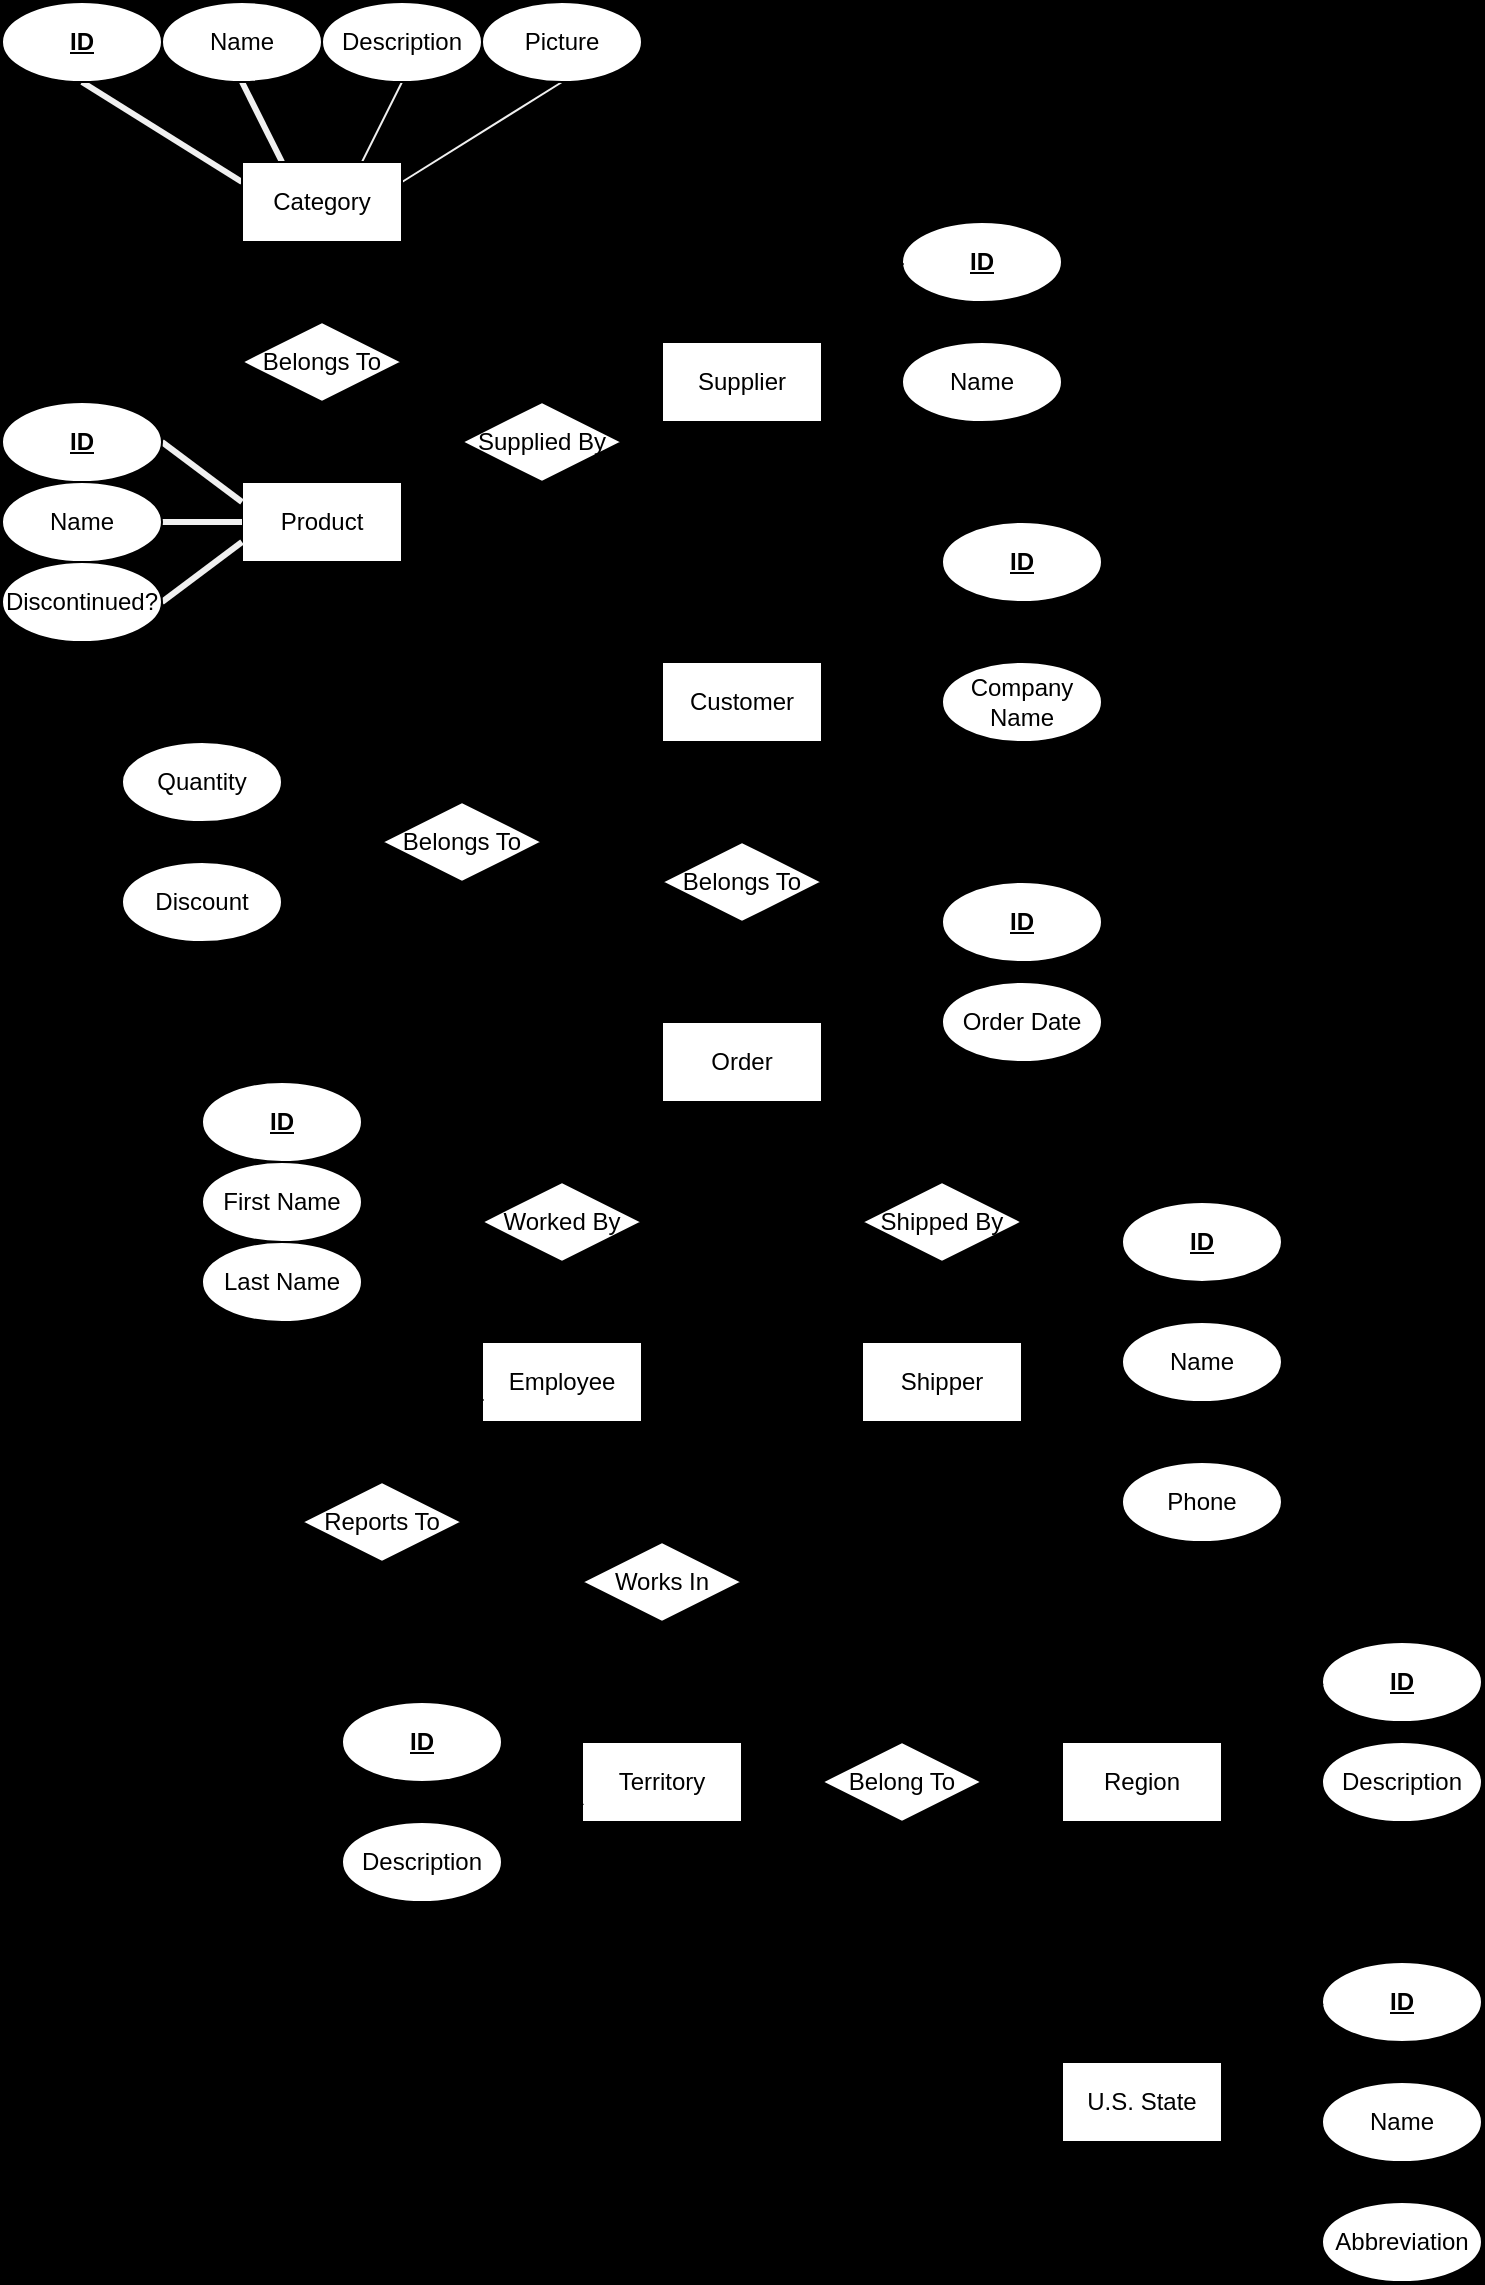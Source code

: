 <mxfile>
    <diagram id="SIc_my327JXkKtdNBkHx" name="Page-1">
        <mxGraphModel dx="1469" dy="1956" grid="1" gridSize="10" guides="1" tooltips="1" connect="1" arrows="1" fold="1" page="0" pageScale="1" pageWidth="850" pageHeight="1100" background="#000000" math="0" shadow="0">
            <root>
                <mxCell id="0"/>
                <mxCell id="1" parent="0"/>
                <mxCell id="142" style="edgeStyle=none;rounded=0;orthogonalLoop=1;jettySize=auto;html=1;exitX=0.5;exitY=1;exitDx=0;exitDy=0;entryX=0.5;entryY=0;entryDx=0;entryDy=0;endArrow=none;endFill=0;strokeWidth=1;" parent="1" source="72" target="141" edge="1">
                    <mxGeometry relative="1" as="geometry"/>
                </mxCell>
                <mxCell id="231" style="edgeStyle=none;rounded=0;orthogonalLoop=1;jettySize=auto;html=1;exitX=1;exitY=0.5;exitDx=0;exitDy=0;entryX=0;entryY=0.5;entryDx=0;entryDy=0;endArrow=classic;endFill=1;strokeWidth=1;" parent="1" source="72" target="230" edge="1">
                    <mxGeometry relative="1" as="geometry"/>
                </mxCell>
                <mxCell id="72" value="Product" style="rounded=0;whiteSpace=wrap;html=1;" parent="1" vertex="1">
                    <mxGeometry x="-480" y="-760" width="80" height="40" as="geometry"/>
                </mxCell>
                <mxCell id="84" style="edgeStyle=none;rounded=0;orthogonalLoop=1;jettySize=auto;html=1;exitX=1;exitY=0.5;exitDx=0;exitDy=0;entryX=0;entryY=0.25;entryDx=0;entryDy=0;startArrow=none;startFill=0;endArrow=none;endFill=0;strokeColor=#f0f0f0;strokeWidth=3;" parent="1" source="79" target="72" edge="1">
                    <mxGeometry relative="1" as="geometry"/>
                </mxCell>
                <mxCell id="79" value="&lt;u&gt;&lt;b&gt;ID&lt;/b&gt;&lt;/u&gt;" style="ellipse;whiteSpace=wrap;html=1;" parent="1" vertex="1">
                    <mxGeometry x="-600" y="-800" width="80" height="40" as="geometry"/>
                </mxCell>
                <mxCell id="83" style="edgeStyle=none;rounded=0;orthogonalLoop=1;jettySize=auto;html=1;exitX=1;exitY=0.5;exitDx=0;exitDy=0;entryX=0;entryY=0.75;entryDx=0;entryDy=0;startArrow=none;startFill=0;endArrow=none;endFill=0;strokeColor=#f0f0f0;strokeWidth=3;" parent="1" source="80" target="72" edge="1">
                    <mxGeometry relative="1" as="geometry"/>
                </mxCell>
                <mxCell id="80" value="Discontinued?" style="ellipse;whiteSpace=wrap;html=1;" parent="1" vertex="1">
                    <mxGeometry x="-600" y="-720" width="80" height="40" as="geometry"/>
                </mxCell>
                <mxCell id="82" style="edgeStyle=none;rounded=0;orthogonalLoop=1;jettySize=auto;html=1;exitX=1;exitY=0.5;exitDx=0;exitDy=0;entryX=0;entryY=0.5;entryDx=0;entryDy=0;startArrow=none;startFill=0;endArrow=none;endFill=0;strokeColor=#f0f0f0;strokeWidth=3;" parent="1" source="81" target="72" edge="1">
                    <mxGeometry relative="1" as="geometry"/>
                </mxCell>
                <mxCell id="81" value="Name" style="ellipse;whiteSpace=wrap;html=1;" parent="1" vertex="1">
                    <mxGeometry x="-600" y="-760" width="80" height="40" as="geometry"/>
                </mxCell>
                <mxCell id="115" value="" style="edgeStyle=orthogonalEdgeStyle;rounded=0;orthogonalLoop=1;jettySize=auto;html=1;endArrow=none;endFill=0;startArrow=classic;startFill=1;" parent="1" source="93" target="72" edge="1">
                    <mxGeometry relative="1" as="geometry"/>
                </mxCell>
                <mxCell id="116" value="" style="edgeStyle=orthogonalEdgeStyle;rounded=0;orthogonalLoop=1;jettySize=auto;html=1;endArrow=none;endFill=0;" parent="1" source="93" target="95" edge="1">
                    <mxGeometry relative="1" as="geometry"/>
                </mxCell>
                <mxCell id="93" value="Belongs To" style="rhombus;whiteSpace=wrap;html=1;" parent="1" vertex="1">
                    <mxGeometry x="-480" y="-840" width="80" height="40" as="geometry"/>
                </mxCell>
                <mxCell id="100" style="edgeStyle=none;rounded=0;orthogonalLoop=1;jettySize=auto;html=1;exitX=0.25;exitY=0;exitDx=0;exitDy=0;entryX=0.5;entryY=1;entryDx=0;entryDy=0;startArrow=none;startFill=0;endArrow=none;endFill=0;strokeColor=#f0f0f0;strokeWidth=3;" parent="1" source="95" target="98" edge="1">
                    <mxGeometry relative="1" as="geometry"/>
                </mxCell>
                <mxCell id="101" style="edgeStyle=none;rounded=0;orthogonalLoop=1;jettySize=auto;html=1;exitX=0.75;exitY=0;exitDx=0;exitDy=0;entryX=0.5;entryY=1;entryDx=0;entryDy=0;startArrow=none;startFill=0;endArrow=none;endFill=0;strokeColor=#f0f0f0;strokeWidth=1;" parent="1" source="95" target="97" edge="1">
                    <mxGeometry relative="1" as="geometry"/>
                </mxCell>
                <mxCell id="102" style="edgeStyle=none;rounded=0;orthogonalLoop=1;jettySize=auto;html=1;exitX=1;exitY=0.25;exitDx=0;exitDy=0;entryX=0.5;entryY=1;entryDx=0;entryDy=0;startArrow=none;startFill=0;endArrow=none;endFill=0;strokeColor=#f0f0f0;strokeWidth=1;" parent="1" source="95" target="99" edge="1">
                    <mxGeometry relative="1" as="geometry"/>
                </mxCell>
                <mxCell id="103" style="edgeStyle=none;rounded=0;orthogonalLoop=1;jettySize=auto;html=1;exitX=0;exitY=0.25;exitDx=0;exitDy=0;entryX=0.5;entryY=1;entryDx=0;entryDy=0;startArrow=none;startFill=0;endArrow=none;endFill=0;strokeColor=#f0f0f0;strokeWidth=3;" parent="1" source="95" target="96" edge="1">
                    <mxGeometry relative="1" as="geometry"/>
                </mxCell>
                <mxCell id="95" value="Category" style="rounded=0;whiteSpace=wrap;html=1;" parent="1" vertex="1">
                    <mxGeometry x="-480" y="-920" width="80" height="40" as="geometry"/>
                </mxCell>
                <mxCell id="96" value="&lt;u&gt;&lt;b&gt;ID&lt;/b&gt;&lt;/u&gt;" style="ellipse;whiteSpace=wrap;html=1;" parent="1" vertex="1">
                    <mxGeometry x="-600" y="-1000" width="80" height="40" as="geometry"/>
                </mxCell>
                <mxCell id="97" value="Description" style="ellipse;whiteSpace=wrap;html=1;" parent="1" vertex="1">
                    <mxGeometry x="-440" y="-1000" width="80" height="40" as="geometry"/>
                </mxCell>
                <mxCell id="98" value="Name" style="ellipse;whiteSpace=wrap;html=1;" parent="1" vertex="1">
                    <mxGeometry x="-520" y="-1000" width="80" height="40" as="geometry"/>
                </mxCell>
                <mxCell id="99" value="Picture" style="ellipse;whiteSpace=wrap;html=1;" parent="1" vertex="1">
                    <mxGeometry x="-360" y="-1000" width="80" height="40" as="geometry"/>
                </mxCell>
                <mxCell id="121" style="edgeStyle=orthogonalEdgeStyle;rounded=0;orthogonalLoop=1;jettySize=auto;html=1;exitX=1;exitY=0.5;exitDx=0;exitDy=0;entryX=0;entryY=0.5;entryDx=0;entryDy=0;strokeWidth=3;endArrow=none;endFill=0;" parent="1" source="118" target="120" edge="1">
                    <mxGeometry relative="1" as="geometry"/>
                </mxCell>
                <mxCell id="124" style="edgeStyle=none;rounded=0;orthogonalLoop=1;jettySize=auto;html=1;exitX=1;exitY=0;exitDx=0;exitDy=0;entryX=0;entryY=0.5;entryDx=0;entryDy=0;endArrow=none;endFill=0;strokeWidth=3;" parent="1" source="118" target="119" edge="1">
                    <mxGeometry relative="1" as="geometry"/>
                </mxCell>
                <mxCell id="129" style="edgeStyle=none;rounded=0;orthogonalLoop=1;jettySize=auto;html=1;exitX=0.5;exitY=1;exitDx=0;exitDy=0;entryX=0.5;entryY=0;entryDx=0;entryDy=0;endArrow=none;endFill=0;strokeWidth=1;" parent="1" source="118" target="127" edge="1">
                    <mxGeometry relative="1" as="geometry"/>
                </mxCell>
                <mxCell id="118" value="Customer" style="rounded=0;whiteSpace=wrap;html=1;" parent="1" vertex="1">
                    <mxGeometry x="-270" y="-670" width="80" height="40" as="geometry"/>
                </mxCell>
                <mxCell id="119" value="&lt;u&gt;&lt;b&gt;ID&lt;/b&gt;&lt;/u&gt;" style="ellipse;whiteSpace=wrap;html=1;" parent="1" vertex="1">
                    <mxGeometry x="-130" y="-740" width="80" height="40" as="geometry"/>
                </mxCell>
                <mxCell id="120" value="Company Name" style="ellipse;whiteSpace=wrap;html=1;fontStyle=0" parent="1" vertex="1">
                    <mxGeometry x="-130" y="-670" width="80" height="40" as="geometry"/>
                </mxCell>
                <mxCell id="128" style="edgeStyle=none;rounded=0;orthogonalLoop=1;jettySize=auto;html=1;exitX=0.5;exitY=0;exitDx=0;exitDy=0;entryX=0.5;entryY=1;entryDx=0;entryDy=0;endArrow=classic;endFill=1;strokeWidth=1;" parent="1" source="125" target="127" edge="1">
                    <mxGeometry relative="1" as="geometry"/>
                </mxCell>
                <mxCell id="132" style="edgeStyle=none;rounded=0;orthogonalLoop=1;jettySize=auto;html=1;exitX=1;exitY=0;exitDx=0;exitDy=0;entryX=0;entryY=0.5;entryDx=0;entryDy=0;endArrow=none;endFill=0;strokeWidth=1;" parent="1" source="125" target="131" edge="1">
                    <mxGeometry relative="1" as="geometry"/>
                </mxCell>
                <mxCell id="139" style="edgeStyle=none;rounded=0;orthogonalLoop=1;jettySize=auto;html=1;exitX=0;exitY=1;exitDx=0;exitDy=0;entryX=0.5;entryY=0;entryDx=0;entryDy=0;endArrow=classic;endFill=1;strokeWidth=1;" parent="1" source="125" target="138" edge="1">
                    <mxGeometry relative="1" as="geometry"/>
                </mxCell>
                <mxCell id="144" style="edgeStyle=none;rounded=0;orthogonalLoop=1;jettySize=auto;html=1;exitX=1;exitY=1;exitDx=0;exitDy=0;entryX=0.5;entryY=0;entryDx=0;entryDy=0;endArrow=classic;endFill=1;strokeWidth=1;" parent="1" source="125" target="134" edge="1">
                    <mxGeometry relative="1" as="geometry"/>
                </mxCell>
                <mxCell id="146" style="edgeStyle=none;rounded=0;orthogonalLoop=1;jettySize=auto;html=1;exitX=1;exitY=0;exitDx=0;exitDy=0;entryX=0;entryY=0.5;entryDx=0;entryDy=0;endArrow=none;endFill=0;strokeWidth=3;" parent="1" source="125" target="145" edge="1">
                    <mxGeometry relative="1" as="geometry"/>
                </mxCell>
                <mxCell id="125" value="Order" style="rounded=0;whiteSpace=wrap;html=1;" parent="1" vertex="1">
                    <mxGeometry x="-270" y="-490" width="80" height="40" as="geometry"/>
                </mxCell>
                <mxCell id="127" value="Belongs To" style="rhombus;whiteSpace=wrap;html=1;" parent="1" vertex="1">
                    <mxGeometry x="-270" y="-580" width="80" height="40" as="geometry"/>
                </mxCell>
                <mxCell id="137" style="edgeStyle=none;rounded=0;orthogonalLoop=1;jettySize=auto;html=1;exitX=0.5;exitY=0;exitDx=0;exitDy=0;entryX=0.5;entryY=1;entryDx=0;entryDy=0;endArrow=none;endFill=0;strokeWidth=1;" parent="1" source="130" target="134" edge="1">
                    <mxGeometry relative="1" as="geometry"/>
                </mxCell>
                <mxCell id="198" style="edgeStyle=none;rounded=0;orthogonalLoop=1;jettySize=auto;html=1;exitX=1;exitY=0;exitDx=0;exitDy=0;entryX=0;entryY=0.5;entryDx=0;entryDy=0;endArrow=none;endFill=0;strokeWidth=3;" parent="1" source="130" target="148" edge="1">
                    <mxGeometry relative="1" as="geometry"/>
                </mxCell>
                <mxCell id="201" style="edgeStyle=none;rounded=0;orthogonalLoop=1;jettySize=auto;html=1;exitX=1;exitY=0.5;exitDx=0;exitDy=0;entryX=0;entryY=0.5;entryDx=0;entryDy=0;endArrow=none;endFill=0;strokeWidth=3;" parent="1" source="130" target="199" edge="1">
                    <mxGeometry relative="1" as="geometry"/>
                </mxCell>
                <mxCell id="202" style="edgeStyle=none;rounded=0;orthogonalLoop=1;jettySize=auto;html=1;exitX=1;exitY=1;exitDx=0;exitDy=0;entryX=0;entryY=0.5;entryDx=0;entryDy=0;endArrow=none;endFill=0;strokeWidth=1;" parent="1" source="130" target="200" edge="1">
                    <mxGeometry relative="1" as="geometry"/>
                </mxCell>
                <mxCell id="130" value="Shipper" style="rounded=0;whiteSpace=wrap;html=1;" parent="1" vertex="1">
                    <mxGeometry x="-170" y="-330" width="80" height="40" as="geometry"/>
                </mxCell>
                <mxCell id="131" value="Order Date" style="ellipse;whiteSpace=wrap;html=1;" parent="1" vertex="1">
                    <mxGeometry x="-130" y="-510" width="80" height="40" as="geometry"/>
                </mxCell>
                <mxCell id="134" value="Shipped By" style="rhombus;whiteSpace=wrap;html=1;" parent="1" vertex="1">
                    <mxGeometry x="-170" y="-410" width="80" height="40" as="geometry"/>
                </mxCell>
                <mxCell id="203" style="edgeStyle=none;rounded=0;orthogonalLoop=1;jettySize=auto;html=1;exitX=0;exitY=0;exitDx=0;exitDy=0;entryX=1;entryY=0.5;entryDx=0;entryDy=0;endArrow=none;endFill=0;strokeWidth=3;" parent="1" source="135" target="147" edge="1">
                    <mxGeometry relative="1" as="geometry"/>
                </mxCell>
                <mxCell id="211" style="edgeStyle=none;rounded=0;orthogonalLoop=1;jettySize=auto;html=1;exitX=0;exitY=0.5;exitDx=0;exitDy=0;entryX=1;entryY=0.5;entryDx=0;entryDy=0;endArrow=none;endFill=0;strokeWidth=3;" parent="1" source="135" target="210" edge="1">
                    <mxGeometry relative="1" as="geometry"/>
                </mxCell>
                <mxCell id="216" style="edgeStyle=none;rounded=0;orthogonalLoop=1;jettySize=auto;html=1;exitX=0.5;exitY=1;exitDx=0;exitDy=0;entryX=0.5;entryY=0;entryDx=0;entryDy=0;endArrow=none;endFill=0;strokeWidth=1;" parent="1" source="135" target="214" edge="1">
                    <mxGeometry relative="1" as="geometry"/>
                </mxCell>
                <mxCell id="253" style="edgeStyle=none;rounded=0;orthogonalLoop=1;jettySize=auto;html=1;exitX=0.25;exitY=1;exitDx=0;exitDy=0;entryX=0.5;entryY=0;entryDx=0;entryDy=0;startArrow=none;startFill=0;endArrow=classic;endFill=1;strokeWidth=1;" parent="1" source="135" target="223" edge="1">
                    <mxGeometry relative="1" as="geometry"/>
                </mxCell>
                <mxCell id="135" value="Employee" style="rounded=0;whiteSpace=wrap;html=1;" parent="1" vertex="1">
                    <mxGeometry x="-360" y="-330" width="80" height="40" as="geometry"/>
                </mxCell>
                <mxCell id="140" style="edgeStyle=none;rounded=0;orthogonalLoop=1;jettySize=auto;html=1;exitX=0.5;exitY=1;exitDx=0;exitDy=0;entryX=0.5;entryY=0;entryDx=0;entryDy=0;endArrow=none;endFill=0;strokeWidth=1;" parent="1" source="138" target="135" edge="1">
                    <mxGeometry relative="1" as="geometry"/>
                </mxCell>
                <mxCell id="138" value="Worked By" style="rhombus;whiteSpace=wrap;html=1;" parent="1" vertex="1">
                    <mxGeometry x="-360" y="-410" width="80" height="40" as="geometry"/>
                </mxCell>
                <mxCell id="143" style="edgeStyle=none;rounded=0;orthogonalLoop=1;jettySize=auto;html=1;exitX=0.5;exitY=1;exitDx=0;exitDy=0;entryX=0;entryY=0;entryDx=0;entryDy=0;endArrow=none;endFill=0;strokeWidth=1;" parent="1" source="141" target="125" edge="1">
                    <mxGeometry relative="1" as="geometry"/>
                </mxCell>
                <mxCell id="141" value="Belongs To" style="rhombus;whiteSpace=wrap;html=1;" parent="1" vertex="1">
                    <mxGeometry x="-410" y="-600" width="80" height="40" as="geometry"/>
                </mxCell>
                <mxCell id="145" value="&lt;u&gt;&lt;b&gt;ID&lt;/b&gt;&lt;/u&gt;" style="ellipse;whiteSpace=wrap;html=1;" parent="1" vertex="1">
                    <mxGeometry x="-130" y="-560" width="80" height="40" as="geometry"/>
                </mxCell>
                <mxCell id="147" value="&lt;u&gt;&lt;b&gt;ID&lt;/b&gt;&lt;/u&gt;" style="ellipse;whiteSpace=wrap;html=1;" parent="1" vertex="1">
                    <mxGeometry x="-500" y="-460" width="80" height="40" as="geometry"/>
                </mxCell>
                <mxCell id="148" value="&lt;u&gt;&lt;b&gt;ID&lt;/b&gt;&lt;/u&gt;" style="ellipse;whiteSpace=wrap;html=1;" parent="1" vertex="1">
                    <mxGeometry x="-40" y="-400" width="80" height="40" as="geometry"/>
                </mxCell>
                <mxCell id="199" value="Name" style="ellipse;whiteSpace=wrap;html=1;" parent="1" vertex="1">
                    <mxGeometry x="-40" y="-340" width="80" height="40" as="geometry"/>
                </mxCell>
                <mxCell id="200" value="&lt;span&gt;Phone&lt;/span&gt;" style="ellipse;whiteSpace=wrap;html=1;fontStyle=0" parent="1" vertex="1">
                    <mxGeometry x="-40" y="-270" width="80" height="40" as="geometry"/>
                </mxCell>
                <mxCell id="204" value="&lt;u&gt;&lt;b&gt;ID&lt;/b&gt;&lt;/u&gt;" style="ellipse;whiteSpace=wrap;html=1;" parent="1" vertex="1">
                    <mxGeometry x="60" y="-20" width="80" height="40" as="geometry"/>
                </mxCell>
                <mxCell id="205" value="&lt;u&gt;&lt;b&gt;ID&lt;/b&gt;&lt;/u&gt;" style="ellipse;whiteSpace=wrap;html=1;" parent="1" vertex="1">
                    <mxGeometry x="60" y="-180" width="80" height="40" as="geometry"/>
                </mxCell>
                <mxCell id="208" value="&lt;u&gt;&lt;b&gt;ID&lt;/b&gt;&lt;/u&gt;" style="ellipse;whiteSpace=wrap;html=1;" parent="1" vertex="1">
                    <mxGeometry x="-150" y="-890" width="80" height="40" as="geometry"/>
                </mxCell>
                <mxCell id="239" style="edgeStyle=none;rounded=0;orthogonalLoop=1;jettySize=auto;html=1;exitX=1;exitY=0.5;exitDx=0;exitDy=0;entryX=0;entryY=0.5;entryDx=0;entryDy=0;endArrow=none;endFill=0;strokeWidth=3;" parent="1" source="209" target="215" edge="1">
                    <mxGeometry relative="1" as="geometry"/>
                </mxCell>
                <mxCell id="209" value="&lt;u&gt;&lt;b&gt;ID&lt;/b&gt;&lt;/u&gt;" style="ellipse;whiteSpace=wrap;html=1;" parent="1" vertex="1">
                    <mxGeometry x="-430" y="-150" width="80" height="40" as="geometry"/>
                </mxCell>
                <mxCell id="210" value="First Name" style="ellipse;whiteSpace=wrap;html=1;" parent="1" vertex="1">
                    <mxGeometry x="-500" y="-420" width="80" height="40" as="geometry"/>
                </mxCell>
                <mxCell id="213" style="edgeStyle=none;rounded=0;orthogonalLoop=1;jettySize=auto;html=1;exitX=1;exitY=0.5;exitDx=0;exitDy=0;entryX=0;entryY=0.75;entryDx=0;entryDy=0;endArrow=none;endFill=0;strokeWidth=3;" parent="1" source="212" target="135" edge="1">
                    <mxGeometry relative="1" as="geometry"/>
                </mxCell>
                <mxCell id="212" value="Last Name" style="ellipse;whiteSpace=wrap;html=1;" parent="1" vertex="1">
                    <mxGeometry x="-500" y="-380" width="80" height="40" as="geometry"/>
                </mxCell>
                <mxCell id="217" style="edgeStyle=none;rounded=0;orthogonalLoop=1;jettySize=auto;html=1;exitX=0.5;exitY=1;exitDx=0;exitDy=0;entryX=0.5;entryY=0;entryDx=0;entryDy=0;endArrow=none;endFill=0;strokeWidth=1;" parent="1" source="214" target="215" edge="1">
                    <mxGeometry relative="1" as="geometry"/>
                </mxCell>
                <mxCell id="214" value="Works In" style="rhombus;whiteSpace=wrap;html=1;" parent="1" vertex="1">
                    <mxGeometry x="-310" y="-230" width="80" height="40" as="geometry"/>
                </mxCell>
                <mxCell id="243" style="edgeStyle=none;rounded=0;orthogonalLoop=1;jettySize=auto;html=1;exitX=1;exitY=0.5;exitDx=0;exitDy=0;entryX=0;entryY=0.5;entryDx=0;entryDy=0;endArrow=classic;endFill=1;strokeWidth=3;" parent="1" source="215" target="242" edge="1">
                    <mxGeometry relative="1" as="geometry"/>
                </mxCell>
                <mxCell id="215" value="Territory" style="rounded=0;whiteSpace=wrap;html=1;" parent="1" vertex="1">
                    <mxGeometry x="-310" y="-130" width="80" height="40" as="geometry"/>
                </mxCell>
                <mxCell id="221" style="edgeStyle=none;rounded=0;orthogonalLoop=1;jettySize=auto;html=1;exitX=1;exitY=0;exitDx=0;exitDy=0;entryX=0;entryY=0.5;entryDx=0;entryDy=0;endArrow=none;endFill=0;strokeWidth=3;" parent="1" source="218" target="208" edge="1">
                    <mxGeometry relative="1" as="geometry"/>
                </mxCell>
                <mxCell id="222" style="edgeStyle=none;rounded=0;orthogonalLoop=1;jettySize=auto;html=1;exitX=1;exitY=0.5;exitDx=0;exitDy=0;entryX=0;entryY=0.5;entryDx=0;entryDy=0;endArrow=none;endFill=0;strokeWidth=3;" parent="1" source="218" target="220" edge="1">
                    <mxGeometry relative="1" as="geometry"/>
                </mxCell>
                <mxCell id="218" value="Supplier" style="rounded=0;whiteSpace=wrap;html=1;" parent="1" vertex="1">
                    <mxGeometry x="-270" y="-830" width="80" height="40" as="geometry"/>
                </mxCell>
                <mxCell id="220" value="Name" style="ellipse;whiteSpace=wrap;html=1;" parent="1" vertex="1">
                    <mxGeometry x="-150" y="-830" width="80" height="40" as="geometry"/>
                </mxCell>
                <mxCell id="258" style="edgeStyle=none;rounded=0;orthogonalLoop=1;jettySize=auto;html=1;exitX=1;exitY=0;exitDx=0;exitDy=0;entryX=0.379;entryY=1.067;entryDx=0;entryDy=0;entryPerimeter=0;startArrow=none;startFill=0;endArrow=none;endFill=0;strokeWidth=1;" parent="1" source="223" target="135" edge="1">
                    <mxGeometry relative="1" as="geometry"/>
                </mxCell>
                <mxCell id="223" value="Reports To" style="rhombus;whiteSpace=wrap;html=1;" parent="1" vertex="1">
                    <mxGeometry x="-450" y="-260" width="80" height="40" as="geometry"/>
                </mxCell>
                <mxCell id="232" style="edgeStyle=none;rounded=0;orthogonalLoop=1;jettySize=auto;html=1;exitX=1;exitY=0.5;exitDx=0;exitDy=0;entryX=0;entryY=0.5;entryDx=0;entryDy=0;endArrow=none;endFill=0;strokeWidth=1;" parent="1" source="230" target="218" edge="1">
                    <mxGeometry relative="1" as="geometry"/>
                </mxCell>
                <mxCell id="230" value="Supplied By" style="rhombus;whiteSpace=wrap;html=1;" parent="1" vertex="1">
                    <mxGeometry x="-370" y="-800" width="80" height="40" as="geometry"/>
                </mxCell>
                <mxCell id="234" style="edgeStyle=none;rounded=0;orthogonalLoop=1;jettySize=auto;html=1;exitX=1;exitY=0.5;exitDx=0;exitDy=0;entryX=0;entryY=0.5;entryDx=0;entryDy=0;endArrow=none;endFill=0;strokeWidth=3;" parent="1" source="233" target="141" edge="1">
                    <mxGeometry relative="1" as="geometry"/>
                </mxCell>
                <mxCell id="233" value="Quantity" style="ellipse;whiteSpace=wrap;html=1;" parent="1" vertex="1">
                    <mxGeometry x="-540" y="-630" width="80" height="40" as="geometry"/>
                </mxCell>
                <mxCell id="236" style="edgeStyle=none;rounded=0;orthogonalLoop=1;jettySize=auto;html=1;exitX=1;exitY=0.5;exitDx=0;exitDy=0;entryX=0;entryY=0.5;entryDx=0;entryDy=0;endArrow=none;endFill=0;strokeWidth=3;" parent="1" source="235" target="141" edge="1">
                    <mxGeometry relative="1" as="geometry"/>
                </mxCell>
                <mxCell id="235" value="Discount" style="ellipse;whiteSpace=wrap;html=1;" parent="1" vertex="1">
                    <mxGeometry x="-540" y="-570" width="80" height="40" as="geometry"/>
                </mxCell>
                <mxCell id="240" style="edgeStyle=none;rounded=0;orthogonalLoop=1;jettySize=auto;html=1;exitX=1;exitY=0.5;exitDx=0;exitDy=0;entryX=0;entryY=0.75;entryDx=0;entryDy=0;endArrow=none;endFill=0;strokeWidth=3;" parent="1" source="238" target="215" edge="1">
                    <mxGeometry relative="1" as="geometry"/>
                </mxCell>
                <mxCell id="238" value="Description" style="ellipse;whiteSpace=wrap;html=1;" parent="1" vertex="1">
                    <mxGeometry x="-430" y="-90" width="80" height="40" as="geometry"/>
                </mxCell>
                <mxCell id="247" style="edgeStyle=none;rounded=0;orthogonalLoop=1;jettySize=auto;html=1;exitX=1;exitY=0;exitDx=0;exitDy=0;entryX=0;entryY=0.5;entryDx=0;entryDy=0;endArrow=none;endFill=0;strokeWidth=3;" parent="1" source="241" target="205" edge="1">
                    <mxGeometry relative="1" as="geometry"/>
                </mxCell>
                <mxCell id="248" style="edgeStyle=none;rounded=0;orthogonalLoop=1;jettySize=auto;html=1;exitX=1;exitY=0.5;exitDx=0;exitDy=0;entryX=0;entryY=0.5;entryDx=0;entryDy=0;endArrow=none;endFill=0;strokeWidth=3;" parent="1" source="241" target="246" edge="1">
                    <mxGeometry relative="1" as="geometry"/>
                </mxCell>
                <mxCell id="241" value="Region" style="rounded=0;whiteSpace=wrap;html=1;" parent="1" vertex="1">
                    <mxGeometry x="-70" y="-130" width="80" height="40" as="geometry"/>
                </mxCell>
                <mxCell id="244" style="edgeStyle=none;rounded=0;orthogonalLoop=1;jettySize=auto;html=1;exitX=1;exitY=0.5;exitDx=0;exitDy=0;entryX=0;entryY=0.5;entryDx=0;entryDy=0;endArrow=none;endFill=0;strokeWidth=1;" parent="1" source="242" target="241" edge="1">
                    <mxGeometry relative="1" as="geometry"/>
                </mxCell>
                <mxCell id="242" value="Belong To" style="rhombus;whiteSpace=wrap;html=1;" parent="1" vertex="1">
                    <mxGeometry x="-190" y="-130" width="80" height="40" as="geometry"/>
                </mxCell>
                <mxCell id="246" value="Description" style="ellipse;whiteSpace=wrap;html=1;" parent="1" vertex="1">
                    <mxGeometry x="60" y="-130" width="80" height="40" as="geometry"/>
                </mxCell>
                <mxCell id="259" style="edgeStyle=none;rounded=0;orthogonalLoop=1;jettySize=auto;html=1;exitX=1;exitY=0;exitDx=0;exitDy=0;entryX=0;entryY=0.5;entryDx=0;entryDy=0;startArrow=none;startFill=0;endArrow=none;endFill=0;strokeWidth=3;" parent="1" source="249" target="204" edge="1">
                    <mxGeometry relative="1" as="geometry"/>
                </mxCell>
                <mxCell id="260" style="edgeStyle=none;rounded=0;orthogonalLoop=1;jettySize=auto;html=1;exitX=1;exitY=0.5;exitDx=0;exitDy=0;entryX=0;entryY=0.5;entryDx=0;entryDy=0;startArrow=none;startFill=0;endArrow=none;endFill=0;strokeWidth=3;" parent="1" source="249" target="250" edge="1">
                    <mxGeometry relative="1" as="geometry"/>
                </mxCell>
                <mxCell id="261" style="edgeStyle=none;rounded=0;orthogonalLoop=1;jettySize=auto;html=1;exitX=1;exitY=1;exitDx=0;exitDy=0;entryX=0;entryY=0.5;entryDx=0;entryDy=0;startArrow=none;startFill=0;endArrow=none;endFill=0;strokeWidth=3;" parent="1" source="249" target="251" edge="1">
                    <mxGeometry relative="1" as="geometry"/>
                </mxCell>
                <mxCell id="249" value="U.S. State" style="rounded=0;whiteSpace=wrap;html=1;" parent="1" vertex="1">
                    <mxGeometry x="-70" y="30" width="80" height="40" as="geometry"/>
                </mxCell>
                <mxCell id="250" value="Name" style="ellipse;whiteSpace=wrap;html=1;fontStyle=0" parent="1" vertex="1">
                    <mxGeometry x="60" y="40" width="80" height="40" as="geometry"/>
                </mxCell>
                <mxCell id="251" value="Abbreviation" style="ellipse;whiteSpace=wrap;html=1;fontStyle=0" parent="1" vertex="1">
                    <mxGeometry x="60" y="100" width="80" height="40" as="geometry"/>
                </mxCell>
                <mxCell id="264" value="Manager_id" style="text;html=1;strokeColor=none;fillColor=none;align=center;verticalAlign=middle;whiteSpace=wrap;rounded=0;" vertex="1" parent="1">
                    <mxGeometry x="-430" y="-290" width="40" height="20" as="geometry"/>
                </mxCell>
            </root>
        </mxGraphModel>
    </diagram>
</mxfile>